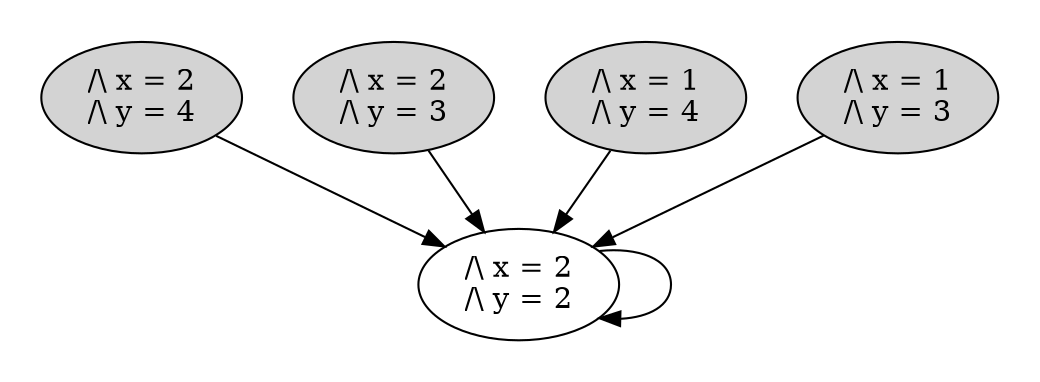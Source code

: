 strict digraph DiskGraph {
nodesep=0.35;
subgraph cluster_graph {
color="white";
8244198208000531372 [label="/\\ x = 1\n/\\ y = 3",style = filled]
-8343685126325150972 [label="/\\ x = 1\n/\\ y = 4",style = filled]
-1835396468595217593 [label="/\\ x = 2\n/\\ y = 3",style = filled]
1791127120702172143 [label="/\\ x = 2\n/\\ y = 4",style = filled]
8244198208000531372 -> 4598308751160121597 [label="",color="black",fontcolor="black"];
4598308751160121597 [label="/\\ x = 2\n/\\ y = 2"];
-8343685126325150972 -> 4598308751160121597 [label="",color="black",fontcolor="black"];
-1835396468595217593 -> 4598308751160121597 [label="",color="black",fontcolor="black"];
1791127120702172143 -> 4598308751160121597 [label="",color="black",fontcolor="black"];
4598308751160121597 -> 4598308751160121597 [label="",color="black",fontcolor="black"];
{rank = same; 1791127120702172143;-1835396468595217593;-8343685126325150972;8244198208000531372;}
{rank = same; 4598308751160121597;}
}
}
